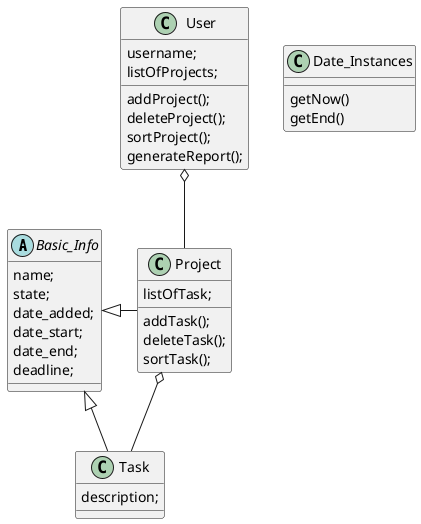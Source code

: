 @startuml
'https://plantuml.com/class-diagram

class Basic_Info
class Task
class User
class Project

Project o-- Task
User o-- Project
Basic_Info <|- Task
Basic_Info <|- Project

abstract class Basic_Info{
name;
state;
date_added;
date_start;
date_end;
deadline;
}

class Task{
description;
}

class Project{
listOfTask;

addTask();
deleteTask();
sortTask();
}

class User{
username;
listOfProjects;
addProject();
deleteProject();
sortProject();
generateReport();
}

class Date_Instances{
getNow()
getEnd()
}
@enduml
